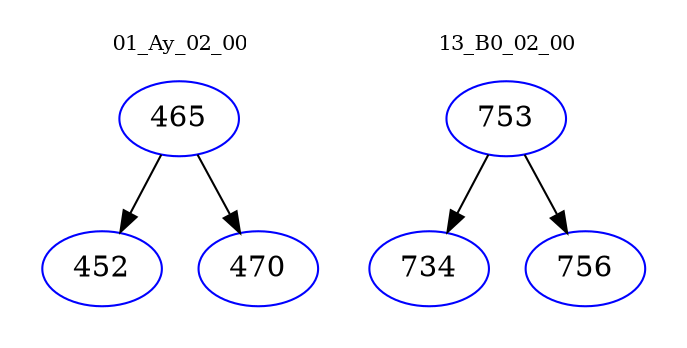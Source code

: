 digraph{
subgraph cluster_0 {
color = white
label = "01_Ay_02_00";
fontsize=10;
T0_465 [label="465", color="blue"]
T0_465 -> T0_452 [color="black"]
T0_452 [label="452", color="blue"]
T0_465 -> T0_470 [color="black"]
T0_470 [label="470", color="blue"]
}
subgraph cluster_1 {
color = white
label = "13_B0_02_00";
fontsize=10;
T1_753 [label="753", color="blue"]
T1_753 -> T1_734 [color="black"]
T1_734 [label="734", color="blue"]
T1_753 -> T1_756 [color="black"]
T1_756 [label="756", color="blue"]
}
}
